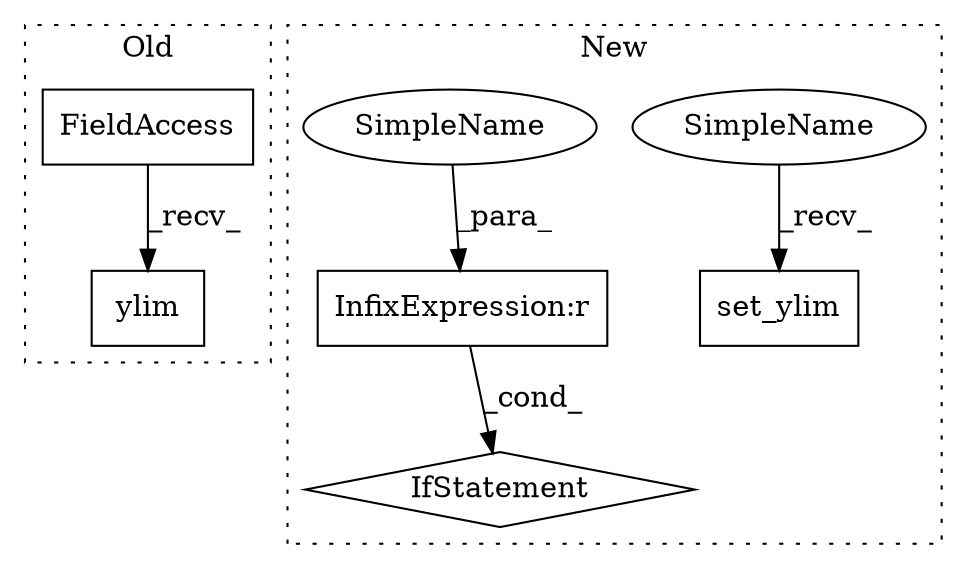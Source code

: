 digraph G {
subgraph cluster0 {
1 [label="ylim" a="32" s="2740,2749" l="5,1" shape="box"];
3 [label="FieldAccess" a="22" s="2722" l="17" shape="box"];
label = "Old";
style="dotted";
}
subgraph cluster1 {
2 [label="set_ylim" a="32" s="7012,7025" l="9,1" shape="box"];
4 [label="InfixExpression:r" a="27" s="6763" l="4" shape="box"];
5 [label="IfStatement" a="25" s="6755,6771" l="4,2" shape="diamond"];
6 [label="SimpleName" a="42" s="7007" l="4" shape="ellipse"];
7 [label="SimpleName" a="42" s="6759" l="4" shape="ellipse"];
label = "New";
style="dotted";
}
3 -> 1 [label="_recv_"];
4 -> 5 [label="_cond_"];
6 -> 2 [label="_recv_"];
7 -> 4 [label="_para_"];
}